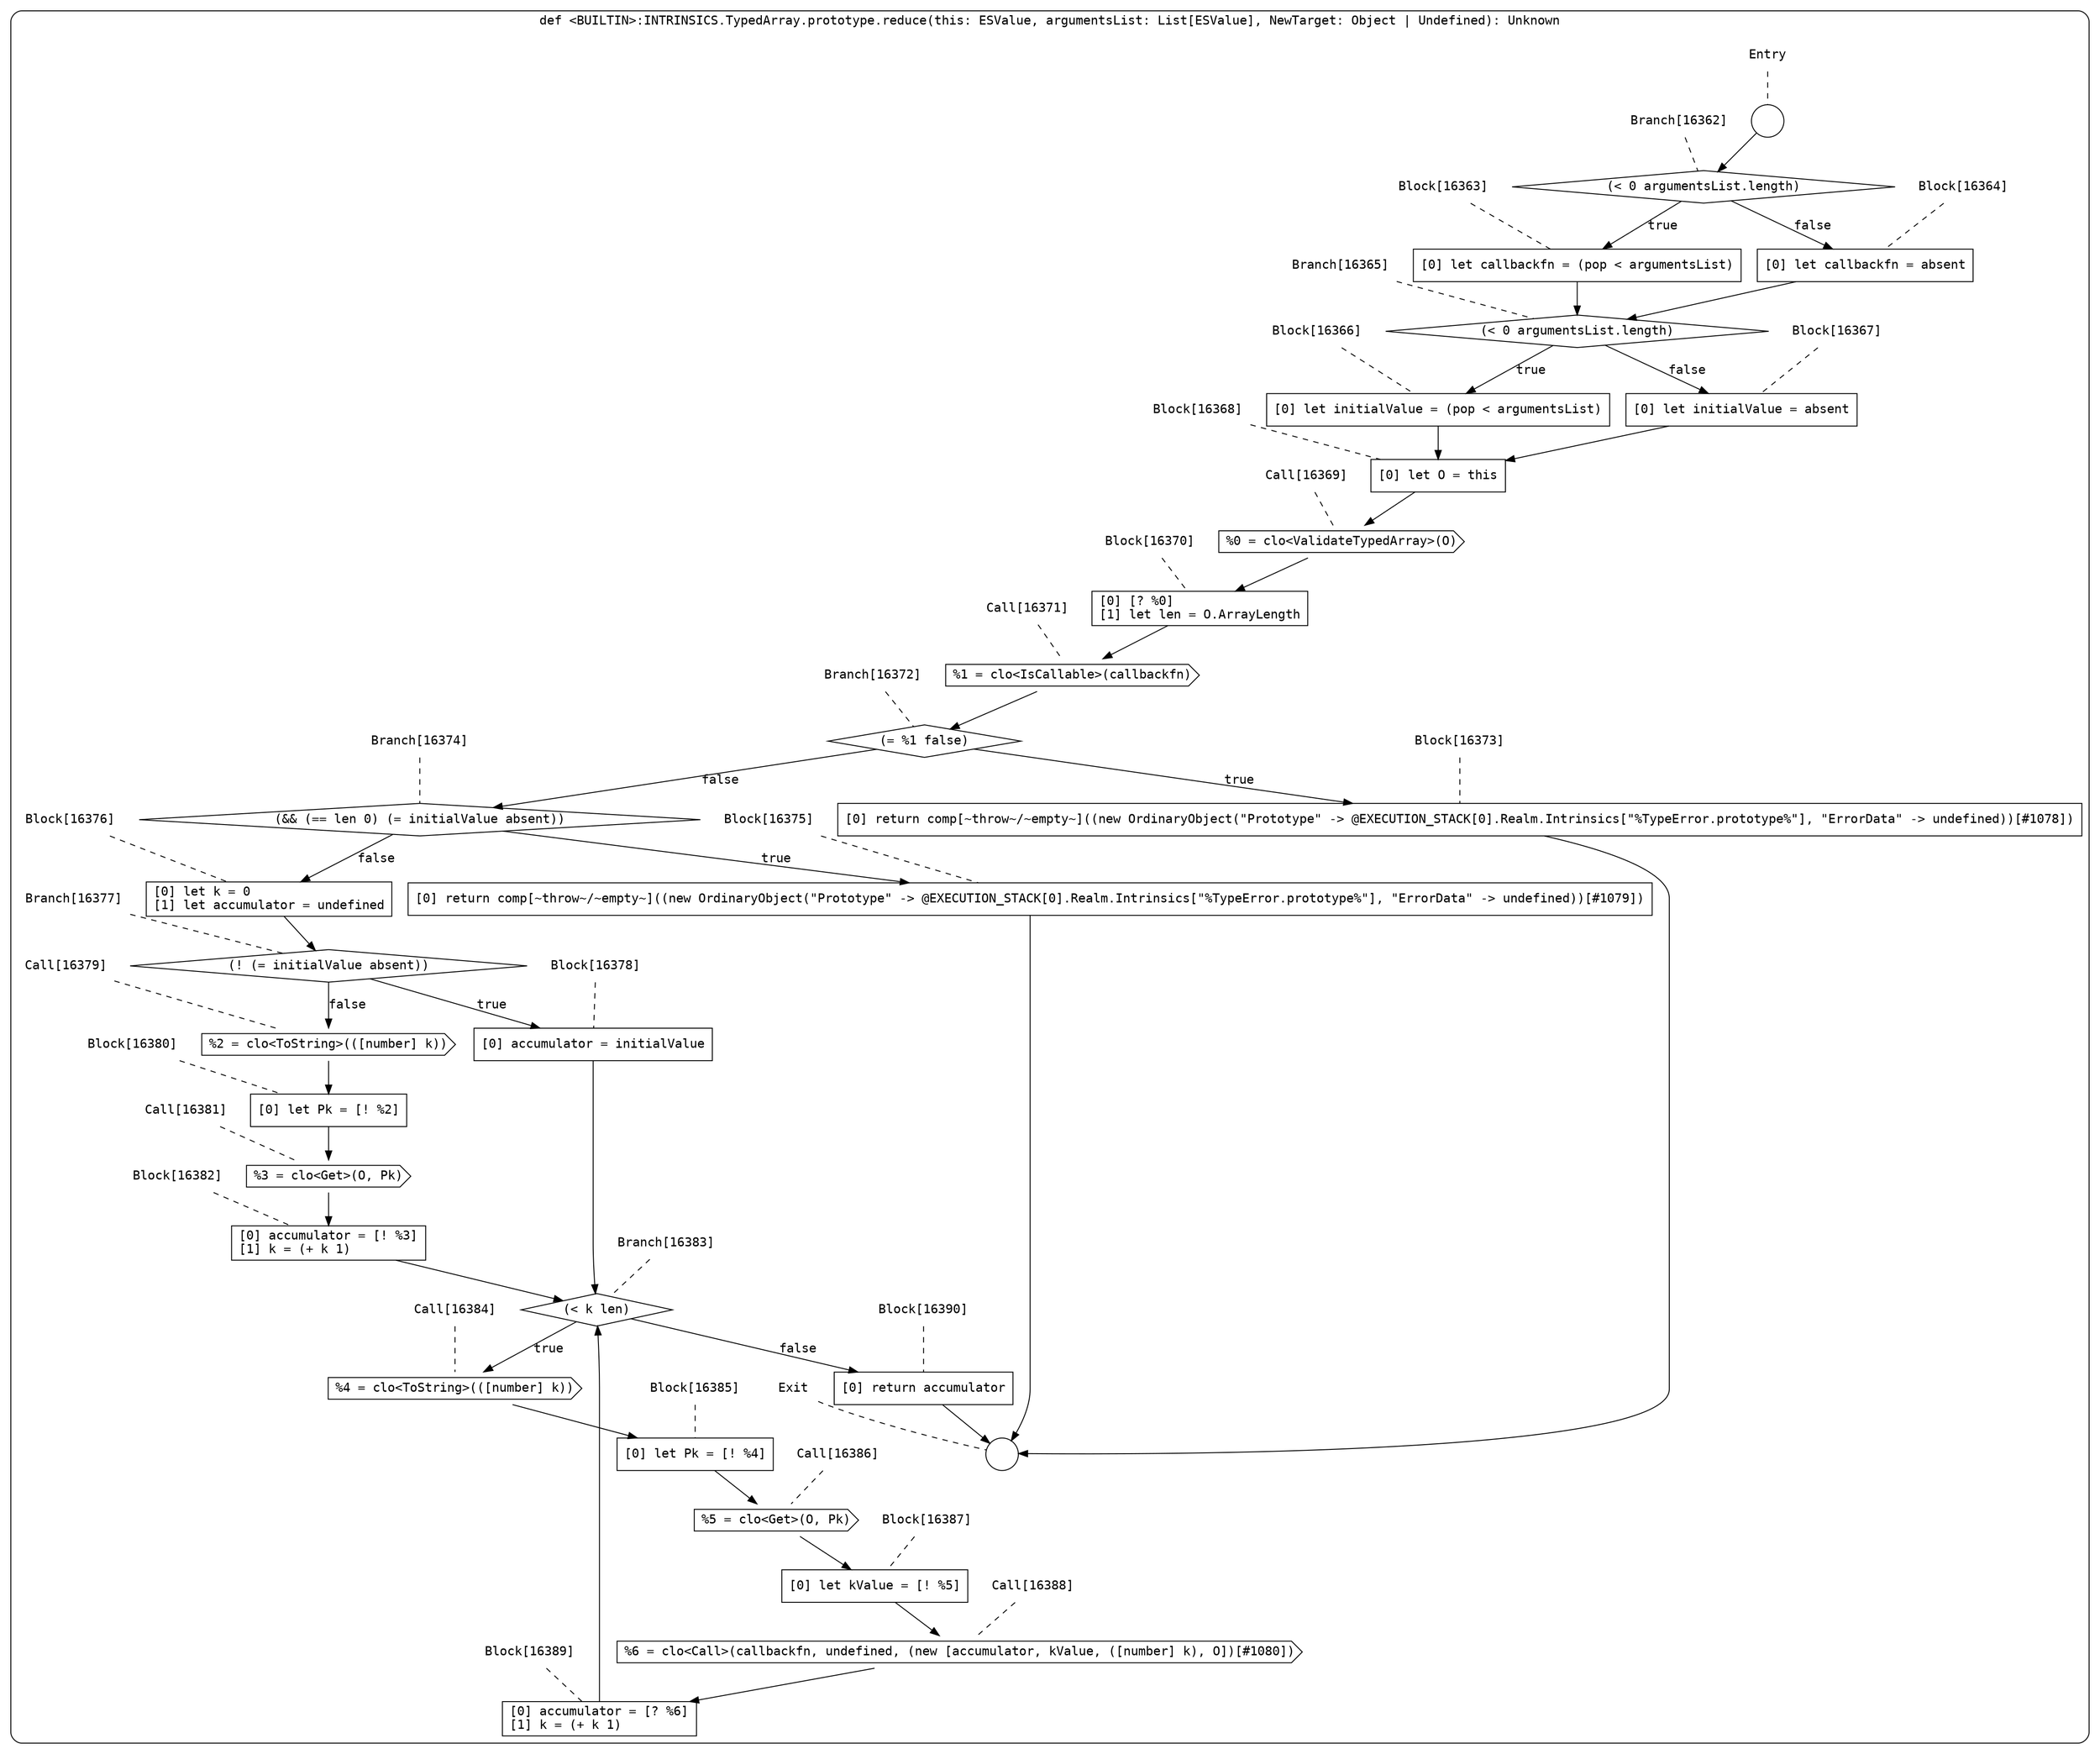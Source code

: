 digraph {
  graph [fontname = "Consolas"]
  node [fontname = "Consolas"]
  edge [fontname = "Consolas"]
  subgraph cluster2407 {
    label = "def <BUILTIN>:INTRINSICS.TypedArray.prototype.reduce(this: ESValue, argumentsList: List[ESValue], NewTarget: Object | Undefined): Unknown"
    style = rounded
    cluster2407_entry_name [shape=none, label=<<font color="black">Entry</font>>]
    cluster2407_entry_name -> cluster2407_entry [arrowhead=none, color="black", style=dashed]
    cluster2407_entry [shape=circle label=" " color="black" fillcolor="white" style=filled]
    cluster2407_entry -> node16362 [color="black"]
    cluster2407_exit_name [shape=none, label=<<font color="black">Exit</font>>]
    cluster2407_exit_name -> cluster2407_exit [arrowhead=none, color="black", style=dashed]
    cluster2407_exit [shape=circle label=" " color="black" fillcolor="white" style=filled]
    node16362_name [shape=none, label=<<font color="black">Branch[16362]</font>>]
    node16362_name -> node16362 [arrowhead=none, color="black", style=dashed]
    node16362 [shape=diamond, label=<<font color="black">(&lt; 0 argumentsList.length)</font>> color="black" fillcolor="white", style=filled]
    node16362 -> node16363 [label=<<font color="black">true</font>> color="black"]
    node16362 -> node16364 [label=<<font color="black">false</font>> color="black"]
    node16363_name [shape=none, label=<<font color="black">Block[16363]</font>>]
    node16363_name -> node16363 [arrowhead=none, color="black", style=dashed]
    node16363 [shape=box, label=<<font color="black">[0] let callbackfn = (pop &lt; argumentsList)<BR ALIGN="LEFT"/></font>> color="black" fillcolor="white", style=filled]
    node16363 -> node16365 [color="black"]
    node16364_name [shape=none, label=<<font color="black">Block[16364]</font>>]
    node16364_name -> node16364 [arrowhead=none, color="black", style=dashed]
    node16364 [shape=box, label=<<font color="black">[0] let callbackfn = absent<BR ALIGN="LEFT"/></font>> color="black" fillcolor="white", style=filled]
    node16364 -> node16365 [color="black"]
    node16365_name [shape=none, label=<<font color="black">Branch[16365]</font>>]
    node16365_name -> node16365 [arrowhead=none, color="black", style=dashed]
    node16365 [shape=diamond, label=<<font color="black">(&lt; 0 argumentsList.length)</font>> color="black" fillcolor="white", style=filled]
    node16365 -> node16366 [label=<<font color="black">true</font>> color="black"]
    node16365 -> node16367 [label=<<font color="black">false</font>> color="black"]
    node16366_name [shape=none, label=<<font color="black">Block[16366]</font>>]
    node16366_name -> node16366 [arrowhead=none, color="black", style=dashed]
    node16366 [shape=box, label=<<font color="black">[0] let initialValue = (pop &lt; argumentsList)<BR ALIGN="LEFT"/></font>> color="black" fillcolor="white", style=filled]
    node16366 -> node16368 [color="black"]
    node16367_name [shape=none, label=<<font color="black">Block[16367]</font>>]
    node16367_name -> node16367 [arrowhead=none, color="black", style=dashed]
    node16367 [shape=box, label=<<font color="black">[0] let initialValue = absent<BR ALIGN="LEFT"/></font>> color="black" fillcolor="white", style=filled]
    node16367 -> node16368 [color="black"]
    node16368_name [shape=none, label=<<font color="black">Block[16368]</font>>]
    node16368_name -> node16368 [arrowhead=none, color="black", style=dashed]
    node16368 [shape=box, label=<<font color="black">[0] let O = this<BR ALIGN="LEFT"/></font>> color="black" fillcolor="white", style=filled]
    node16368 -> node16369 [color="black"]
    node16369_name [shape=none, label=<<font color="black">Call[16369]</font>>]
    node16369_name -> node16369 [arrowhead=none, color="black", style=dashed]
    node16369 [shape=cds, label=<<font color="black">%0 = clo&lt;ValidateTypedArray&gt;(O)</font>> color="black" fillcolor="white", style=filled]
    node16369 -> node16370 [color="black"]
    node16370_name [shape=none, label=<<font color="black">Block[16370]</font>>]
    node16370_name -> node16370 [arrowhead=none, color="black", style=dashed]
    node16370 [shape=box, label=<<font color="black">[0] [? %0]<BR ALIGN="LEFT"/>[1] let len = O.ArrayLength<BR ALIGN="LEFT"/></font>> color="black" fillcolor="white", style=filled]
    node16370 -> node16371 [color="black"]
    node16371_name [shape=none, label=<<font color="black">Call[16371]</font>>]
    node16371_name -> node16371 [arrowhead=none, color="black", style=dashed]
    node16371 [shape=cds, label=<<font color="black">%1 = clo&lt;IsCallable&gt;(callbackfn)</font>> color="black" fillcolor="white", style=filled]
    node16371 -> node16372 [color="black"]
    node16372_name [shape=none, label=<<font color="black">Branch[16372]</font>>]
    node16372_name -> node16372 [arrowhead=none, color="black", style=dashed]
    node16372 [shape=diamond, label=<<font color="black">(= %1 false)</font>> color="black" fillcolor="white", style=filled]
    node16372 -> node16373 [label=<<font color="black">true</font>> color="black"]
    node16372 -> node16374 [label=<<font color="black">false</font>> color="black"]
    node16373_name [shape=none, label=<<font color="black">Block[16373]</font>>]
    node16373_name -> node16373 [arrowhead=none, color="black", style=dashed]
    node16373 [shape=box, label=<<font color="black">[0] return comp[~throw~/~empty~]((new OrdinaryObject(&quot;Prototype&quot; -&gt; @EXECUTION_STACK[0].Realm.Intrinsics[&quot;%TypeError.prototype%&quot;], &quot;ErrorData&quot; -&gt; undefined))[#1078])<BR ALIGN="LEFT"/></font>> color="black" fillcolor="white", style=filled]
    node16373 -> cluster2407_exit [color="black"]
    node16374_name [shape=none, label=<<font color="black">Branch[16374]</font>>]
    node16374_name -> node16374 [arrowhead=none, color="black", style=dashed]
    node16374 [shape=diamond, label=<<font color="black">(&amp;&amp; (== len 0) (= initialValue absent))</font>> color="black" fillcolor="white", style=filled]
    node16374 -> node16375 [label=<<font color="black">true</font>> color="black"]
    node16374 -> node16376 [label=<<font color="black">false</font>> color="black"]
    node16375_name [shape=none, label=<<font color="black">Block[16375]</font>>]
    node16375_name -> node16375 [arrowhead=none, color="black", style=dashed]
    node16375 [shape=box, label=<<font color="black">[0] return comp[~throw~/~empty~]((new OrdinaryObject(&quot;Prototype&quot; -&gt; @EXECUTION_STACK[0].Realm.Intrinsics[&quot;%TypeError.prototype%&quot;], &quot;ErrorData&quot; -&gt; undefined))[#1079])<BR ALIGN="LEFT"/></font>> color="black" fillcolor="white", style=filled]
    node16375 -> cluster2407_exit [color="black"]
    node16376_name [shape=none, label=<<font color="black">Block[16376]</font>>]
    node16376_name -> node16376 [arrowhead=none, color="black", style=dashed]
    node16376 [shape=box, label=<<font color="black">[0] let k = 0<BR ALIGN="LEFT"/>[1] let accumulator = undefined<BR ALIGN="LEFT"/></font>> color="black" fillcolor="white", style=filled]
    node16376 -> node16377 [color="black"]
    node16377_name [shape=none, label=<<font color="black">Branch[16377]</font>>]
    node16377_name -> node16377 [arrowhead=none, color="black", style=dashed]
    node16377 [shape=diamond, label=<<font color="black">(! (= initialValue absent))</font>> color="black" fillcolor="white", style=filled]
    node16377 -> node16378 [label=<<font color="black">true</font>> color="black"]
    node16377 -> node16379 [label=<<font color="black">false</font>> color="black"]
    node16378_name [shape=none, label=<<font color="black">Block[16378]</font>>]
    node16378_name -> node16378 [arrowhead=none, color="black", style=dashed]
    node16378 [shape=box, label=<<font color="black">[0] accumulator = initialValue<BR ALIGN="LEFT"/></font>> color="black" fillcolor="white", style=filled]
    node16378 -> node16383 [color="black"]
    node16379_name [shape=none, label=<<font color="black">Call[16379]</font>>]
    node16379_name -> node16379 [arrowhead=none, color="black", style=dashed]
    node16379 [shape=cds, label=<<font color="black">%2 = clo&lt;ToString&gt;(([number] k))</font>> color="black" fillcolor="white", style=filled]
    node16379 -> node16380 [color="black"]
    node16383_name [shape=none, label=<<font color="black">Branch[16383]</font>>]
    node16383_name -> node16383 [arrowhead=none, color="black", style=dashed]
    node16383 [shape=diamond, label=<<font color="black">(&lt; k len)</font>> color="black" fillcolor="white", style=filled]
    node16383 -> node16384 [label=<<font color="black">true</font>> color="black"]
    node16383 -> node16390 [label=<<font color="black">false</font>> color="black"]
    node16380_name [shape=none, label=<<font color="black">Block[16380]</font>>]
    node16380_name -> node16380 [arrowhead=none, color="black", style=dashed]
    node16380 [shape=box, label=<<font color="black">[0] let Pk = [! %2]<BR ALIGN="LEFT"/></font>> color="black" fillcolor="white", style=filled]
    node16380 -> node16381 [color="black"]
    node16384_name [shape=none, label=<<font color="black">Call[16384]</font>>]
    node16384_name -> node16384 [arrowhead=none, color="black", style=dashed]
    node16384 [shape=cds, label=<<font color="black">%4 = clo&lt;ToString&gt;(([number] k))</font>> color="black" fillcolor="white", style=filled]
    node16384 -> node16385 [color="black"]
    node16390_name [shape=none, label=<<font color="black">Block[16390]</font>>]
    node16390_name -> node16390 [arrowhead=none, color="black", style=dashed]
    node16390 [shape=box, label=<<font color="black">[0] return accumulator<BR ALIGN="LEFT"/></font>> color="black" fillcolor="white", style=filled]
    node16390 -> cluster2407_exit [color="black"]
    node16381_name [shape=none, label=<<font color="black">Call[16381]</font>>]
    node16381_name -> node16381 [arrowhead=none, color="black", style=dashed]
    node16381 [shape=cds, label=<<font color="black">%3 = clo&lt;Get&gt;(O, Pk)</font>> color="black" fillcolor="white", style=filled]
    node16381 -> node16382 [color="black"]
    node16385_name [shape=none, label=<<font color="black">Block[16385]</font>>]
    node16385_name -> node16385 [arrowhead=none, color="black", style=dashed]
    node16385 [shape=box, label=<<font color="black">[0] let Pk = [! %4]<BR ALIGN="LEFT"/></font>> color="black" fillcolor="white", style=filled]
    node16385 -> node16386 [color="black"]
    node16382_name [shape=none, label=<<font color="black">Block[16382]</font>>]
    node16382_name -> node16382 [arrowhead=none, color="black", style=dashed]
    node16382 [shape=box, label=<<font color="black">[0] accumulator = [! %3]<BR ALIGN="LEFT"/>[1] k = (+ k 1)<BR ALIGN="LEFT"/></font>> color="black" fillcolor="white", style=filled]
    node16382 -> node16383 [color="black"]
    node16386_name [shape=none, label=<<font color="black">Call[16386]</font>>]
    node16386_name -> node16386 [arrowhead=none, color="black", style=dashed]
    node16386 [shape=cds, label=<<font color="black">%5 = clo&lt;Get&gt;(O, Pk)</font>> color="black" fillcolor="white", style=filled]
    node16386 -> node16387 [color="black"]
    node16387_name [shape=none, label=<<font color="black">Block[16387]</font>>]
    node16387_name -> node16387 [arrowhead=none, color="black", style=dashed]
    node16387 [shape=box, label=<<font color="black">[0] let kValue = [! %5]<BR ALIGN="LEFT"/></font>> color="black" fillcolor="white", style=filled]
    node16387 -> node16388 [color="black"]
    node16388_name [shape=none, label=<<font color="black">Call[16388]</font>>]
    node16388_name -> node16388 [arrowhead=none, color="black", style=dashed]
    node16388 [shape=cds, label=<<font color="black">%6 = clo&lt;Call&gt;(callbackfn, undefined, (new [accumulator, kValue, ([number] k), O])[#1080])</font>> color="black" fillcolor="white", style=filled]
    node16388 -> node16389 [color="black"]
    node16389_name [shape=none, label=<<font color="black">Block[16389]</font>>]
    node16389_name -> node16389 [arrowhead=none, color="black", style=dashed]
    node16389 [shape=box, label=<<font color="black">[0] accumulator = [? %6]<BR ALIGN="LEFT"/>[1] k = (+ k 1)<BR ALIGN="LEFT"/></font>> color="black" fillcolor="white", style=filled]
    node16389 -> node16383 [color="black"]
  }
}